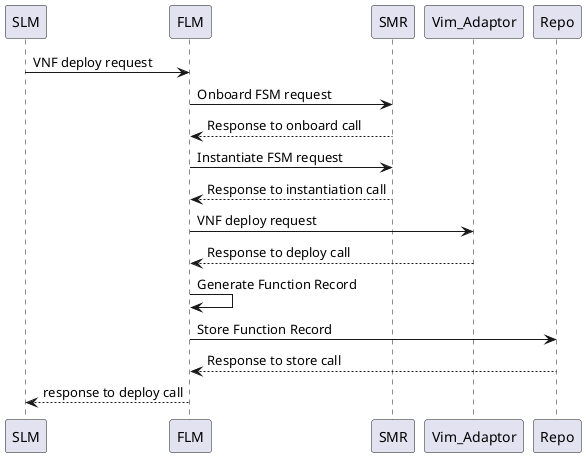 @startuml

SLM -> FLM: VNF deploy request
FLM -> SMR: Onboard FSM request
SMR --> FLM: Response to onboard call
FLM -> SMR: Instantiate FSM request
SMR --> FLM: Response to instantiation call
FLM -> Vim_Adaptor: VNF deploy request
Vim_Adaptor --> FLM: Response to deploy call
FLM -> FLM: Generate Function Record
FLM -> Repo: Store Function Record
Repo --> FLM: Response to store call
FLM --> SLM: response to deploy call

@enduml